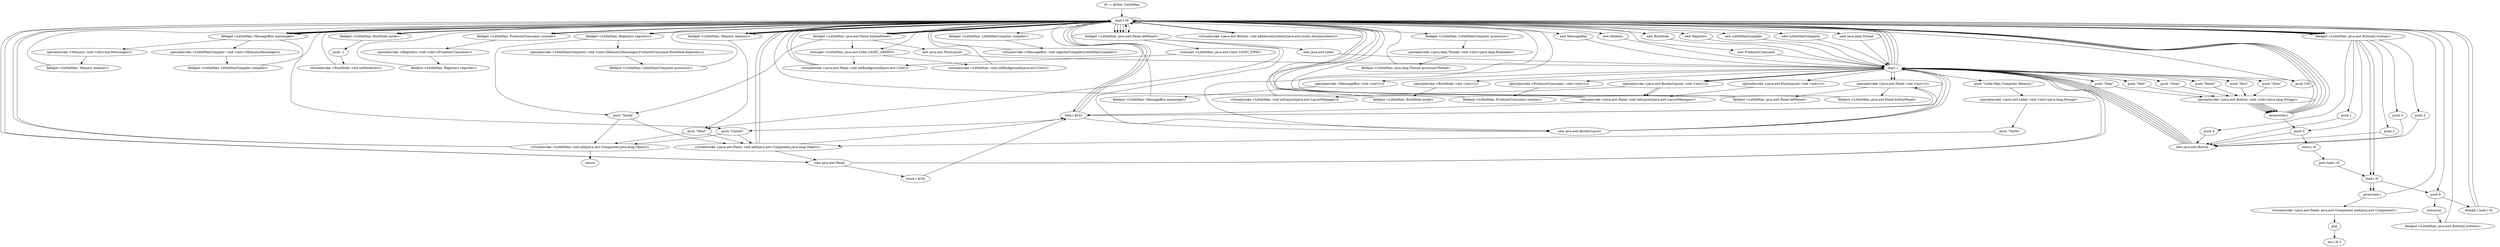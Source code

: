 digraph "" {
    "r0 := @this: LittleMan"
    "load.r r0"
    "r0 := @this: LittleMan"->"load.r r0";
    "new ProducerConsumer"
    "load.r r0"->"new ProducerConsumer";
    "dup1.r"
    "new ProducerConsumer"->"dup1.r";
    "specialinvoke <ProducerConsumer: void <init>()>"
    "dup1.r"->"specialinvoke <ProducerConsumer: void <init>()>";
    "fieldput <LittleMan: ProducerConsumer counter>"
    "specialinvoke <ProducerConsumer: void <init>()>"->"fieldput <LittleMan: ProducerConsumer counter>";
    "fieldput <LittleMan: ProducerConsumer counter>"->"load.r r0";
    "new MessageBox"
    "load.r r0"->"new MessageBox";
    "new MessageBox"->"dup1.r";
    "specialinvoke <MessageBox: void <init>()>"
    "dup1.r"->"specialinvoke <MessageBox: void <init>()>";
    "fieldput <LittleMan: MessageBox messenger>"
    "specialinvoke <MessageBox: void <init>()>"->"fieldput <LittleMan: MessageBox messenger>";
    "fieldput <LittleMan: MessageBox messenger>"->"load.r r0";
    "new Memory"
    "load.r r0"->"new Memory";
    "new Memory"->"dup1.r";
    "push 100"
    "dup1.r"->"push 100";
    "push 100"->"load.r r0";
    "fieldget <LittleMan: MessageBox messenger>"
    "load.r r0"->"fieldget <LittleMan: MessageBox messenger>";
    "specialinvoke <Memory: void <init>(int,Messenger)>"
    "fieldget <LittleMan: MessageBox messenger>"->"specialinvoke <Memory: void <init>(int,Messenger)>";
    "fieldput <LittleMan: Memory memory>"
    "specialinvoke <Memory: void <init>(int,Messenger)>"->"fieldput <LittleMan: Memory memory>";
    "fieldput <LittleMan: Memory memory>"->"load.r r0";
    "new RunMode"
    "load.r r0"->"new RunMode";
    "new RunMode"->"dup1.r";
    "specialinvoke <RunMode: void <init>()>"
    "dup1.r"->"specialinvoke <RunMode: void <init>()>";
    "fieldput <LittleMan: RunMode mode>"
    "specialinvoke <RunMode: void <init>()>"->"fieldput <LittleMan: RunMode mode>";
    "fieldput <LittleMan: RunMode mode>"->"load.r r0";
    "fieldget <LittleMan: RunMode mode>"
    "load.r r0"->"fieldget <LittleMan: RunMode mode>";
    "push -1"
    "fieldget <LittleMan: RunMode mode>"->"push -1";
    "virtualinvoke <RunMode: void setMode(int)>"
    "push -1"->"virtualinvoke <RunMode: void setMode(int)>";
    "virtualinvoke <RunMode: void setMode(int)>"->"load.r r0";
    "new Registers"
    "load.r r0"->"new Registers";
    "new Registers"->"dup1.r";
    "dup1.r"->"load.r r0";
    "fieldget <LittleMan: ProducerConsumer counter>"
    "load.r r0"->"fieldget <LittleMan: ProducerConsumer counter>";
    "specialinvoke <Registers: void <init>(ProducerConsumer)>"
    "fieldget <LittleMan: ProducerConsumer counter>"->"specialinvoke <Registers: void <init>(ProducerConsumer)>";
    "fieldput <LittleMan: Registers registers>"
    "specialinvoke <Registers: void <init>(ProducerConsumer)>"->"fieldput <LittleMan: Registers registers>";
    "fieldput <LittleMan: Registers registers>"->"load.r r0";
    "new LittleManCompiler"
    "load.r r0"->"new LittleManCompiler";
    "new LittleManCompiler"->"dup1.r";
    "dup1.r"->"load.r r0";
    "fieldget <LittleMan: Memory memory>"
    "load.r r0"->"fieldget <LittleMan: Memory memory>";
    "fieldget <LittleMan: Memory memory>"->"load.r r0";
    "load.r r0"->"fieldget <LittleMan: MessageBox messenger>";
    "specialinvoke <LittleManCompiler: void <init>(Memory,Messenger)>"
    "fieldget <LittleMan: MessageBox messenger>"->"specialinvoke <LittleManCompiler: void <init>(Memory,Messenger)>";
    "fieldput <LittleMan: LittleManCompiler compiler>"
    "specialinvoke <LittleManCompiler: void <init>(Memory,Messenger)>"->"fieldput <LittleMan: LittleManCompiler compiler>";
    "fieldput <LittleMan: LittleManCompiler compiler>"->"load.r r0";
    "load.r r0"->"fieldget <LittleMan: MessageBox messenger>";
    "fieldget <LittleMan: MessageBox messenger>"->"load.r r0";
    "fieldget <LittleMan: LittleManCompiler compiler>"
    "load.r r0"->"fieldget <LittleMan: LittleManCompiler compiler>";
    "virtualinvoke <MessageBox: void registerCompiler(LittleManCompiler)>"
    "fieldget <LittleMan: LittleManCompiler compiler>"->"virtualinvoke <MessageBox: void registerCompiler(LittleManCompiler)>";
    "virtualinvoke <MessageBox: void registerCompiler(LittleManCompiler)>"->"load.r r0";
    "new LittleManComputer"
    "load.r r0"->"new LittleManComputer";
    "new LittleManComputer"->"dup1.r";
    "dup1.r"->"load.r r0";
    "load.r r0"->"fieldget <LittleMan: Memory memory>";
    "fieldget <LittleMan: Memory memory>"->"load.r r0";
    "load.r r0"->"fieldget <LittleMan: MessageBox messenger>";
    "fieldget <LittleMan: MessageBox messenger>"->"load.r r0";
    "load.r r0"->"fieldget <LittleMan: ProducerConsumer counter>";
    "fieldget <LittleMan: ProducerConsumer counter>"->"load.r r0";
    "load.r r0"->"fieldget <LittleMan: RunMode mode>";
    "fieldget <LittleMan: RunMode mode>"->"load.r r0";
    "fieldget <LittleMan: Registers registers>"
    "load.r r0"->"fieldget <LittleMan: Registers registers>";
    "specialinvoke <LittleManComputer: void <init>(Memory,Messenger,ProducerConsumer,RunMode,Registers)>"
    "fieldget <LittleMan: Registers registers>"->"specialinvoke <LittleManComputer: void <init>(Memory,Messenger,ProducerConsumer,RunMode,Registers)>";
    "fieldput <LittleMan: LittleManComputer processor>"
    "specialinvoke <LittleManComputer: void <init>(Memory,Messenger,ProducerConsumer,RunMode,Registers)>"->"fieldput <LittleMan: LittleManComputer processor>";
    "fieldput <LittleMan: LittleManComputer processor>"->"load.r r0";
    "new java.lang.Thread"
    "load.r r0"->"new java.lang.Thread";
    "new java.lang.Thread"->"dup1.r";
    "dup1.r"->"load.r r0";
    "fieldget <LittleMan: LittleManComputer processor>"
    "load.r r0"->"fieldget <LittleMan: LittleManComputer processor>";
    "specialinvoke <java.lang.Thread: void <init>(java.lang.Runnable)>"
    "fieldget <LittleMan: LittleManComputer processor>"->"specialinvoke <java.lang.Thread: void <init>(java.lang.Runnable)>";
    "fieldput <LittleMan: java.lang.Thread processorThread>"
    "specialinvoke <java.lang.Thread: void <init>(java.lang.Runnable)>"->"fieldput <LittleMan: java.lang.Thread processorThread>";
    "fieldput <LittleMan: java.lang.Thread processorThread>"->"load.r r0";
    "new java.awt.Panel"
    "load.r r0"->"new java.awt.Panel";
    "new java.awt.Panel"->"dup1.r";
    "specialinvoke <java.awt.Panel: void <init>()>"
    "dup1.r"->"specialinvoke <java.awt.Panel: void <init>()>";
    "fieldput <LittleMan: java.awt.Panel leftPanel>"
    "specialinvoke <java.awt.Panel: void <init>()>"->"fieldput <LittleMan: java.awt.Panel leftPanel>";
    "fieldput <LittleMan: java.awt.Panel leftPanel>"->"load.r r0";
    "fieldget <LittleMan: java.awt.Panel leftPanel>"
    "load.r r0"->"fieldget <LittleMan: java.awt.Panel leftPanel>";
    "new java.awt.BorderLayout"
    "fieldget <LittleMan: java.awt.Panel leftPanel>"->"new java.awt.BorderLayout";
    "new java.awt.BorderLayout"->"dup1.r";
    "specialinvoke <java.awt.BorderLayout: void <init>()>"
    "dup1.r"->"specialinvoke <java.awt.BorderLayout: void <init>()>";
    "virtualinvoke <java.awt.Panel: void setLayout(java.awt.LayoutManager)>"
    "specialinvoke <java.awt.BorderLayout: void <init>()>"->"virtualinvoke <java.awt.Panel: void setLayout(java.awt.LayoutManager)>";
    "virtualinvoke <java.awt.Panel: void setLayout(java.awt.LayoutManager)>"->"load.r r0";
    "load.r r0"->"fieldget <LittleMan: java.awt.Panel leftPanel>";
    "staticget <LittleMan: java.awt.Color LIGHT_PINK>"
    "fieldget <LittleMan: java.awt.Panel leftPanel>"->"staticget <LittleMan: java.awt.Color LIGHT_PINK>";
    "virtualinvoke <java.awt.Panel: void setBackground(java.awt.Color)>"
    "staticget <LittleMan: java.awt.Color LIGHT_PINK>"->"virtualinvoke <java.awt.Panel: void setBackground(java.awt.Color)>";
    "virtualinvoke <java.awt.Panel: void setBackground(java.awt.Color)>"->"load.r r0";
    "load.r r0"->"fieldget <LittleMan: java.awt.Panel leftPanel>";
    "new java.awt.Label"
    "fieldget <LittleMan: java.awt.Panel leftPanel>"->"new java.awt.Label";
    "new java.awt.Label"->"dup1.r";
    "push \"Little Man Computer Memory:\""
    "dup1.r"->"push \"Little Man Computer Memory:\"";
    "specialinvoke <java.awt.Label: void <init>(java.lang.String)>"
    "push \"Little Man Computer Memory:\""->"specialinvoke <java.awt.Label: void <init>(java.lang.String)>";
    "push \"North\""
    "specialinvoke <java.awt.Label: void <init>(java.lang.String)>"->"push \"North\"";
    "virtualinvoke <java.awt.Panel: void add(java.awt.Component,java.lang.Object)>"
    "push \"North\""->"virtualinvoke <java.awt.Panel: void add(java.awt.Component,java.lang.Object)>";
    "virtualinvoke <java.awt.Panel: void add(java.awt.Component,java.lang.Object)>"->"load.r r0";
    "load.r r0"->"fieldget <LittleMan: java.awt.Panel leftPanel>";
    "fieldget <LittleMan: java.awt.Panel leftPanel>"->"load.r r0";
    "load.r r0"->"fieldget <LittleMan: Memory memory>";
    "push \"West\""
    "fieldget <LittleMan: Memory memory>"->"push \"West\"";
    "push \"West\""->"virtualinvoke <java.awt.Panel: void add(java.awt.Component,java.lang.Object)>";
    "virtualinvoke <java.awt.Panel: void add(java.awt.Component,java.lang.Object)>"->"new java.awt.Panel";
    "store.r $r32"
    "new java.awt.Panel"->"store.r $r32";
    "load.r $r32"
    "store.r $r32"->"load.r $r32";
    "load.r $r32"->"specialinvoke <java.awt.Panel: void <init>()>";
    "specialinvoke <java.awt.Panel: void <init>()>"->"load.r $r32";
    "load.r $r32"->"new java.awt.BorderLayout";
    "new java.awt.BorderLayout"->"dup1.r";
    "dup1.r"->"specialinvoke <java.awt.BorderLayout: void <init>()>";
    "specialinvoke <java.awt.BorderLayout: void <init>()>"->"virtualinvoke <java.awt.Panel: void setLayout(java.awt.LayoutManager)>";
    "virtualinvoke <java.awt.Panel: void setLayout(java.awt.LayoutManager)>"->"load.r $r32";
    "load.r $r32"->"load.r r0";
    "load.r r0"->"fieldget <LittleMan: MessageBox messenger>";
    "push \"Center\""
    "fieldget <LittleMan: MessageBox messenger>"->"push \"Center\"";
    "push \"Center\""->"virtualinvoke <java.awt.Panel: void add(java.awt.Component,java.lang.Object)>";
    "virtualinvoke <java.awt.Panel: void add(java.awt.Component,java.lang.Object)>"->"load.r $r32";
    "load.r $r32"->"load.r r0";
    "load.r r0"->"fieldget <LittleMan: Registers registers>";
    "push \"South\""
    "fieldget <LittleMan: Registers registers>"->"push \"South\"";
    "push \"South\""->"virtualinvoke <java.awt.Panel: void add(java.awt.Component,java.lang.Object)>";
    "virtualinvoke <java.awt.Panel: void add(java.awt.Component,java.lang.Object)>"->"load.r r0";
    "load.r r0"->"new java.awt.Panel";
    "new java.awt.Panel"->"dup1.r";
    "dup1.r"->"specialinvoke <java.awt.Panel: void <init>()>";
    "fieldput <LittleMan: java.awt.Panel buttonPanel>"
    "specialinvoke <java.awt.Panel: void <init>()>"->"fieldput <LittleMan: java.awt.Panel buttonPanel>";
    "fieldput <LittleMan: java.awt.Panel buttonPanel>"->"load.r r0";
    "fieldget <LittleMan: java.awt.Panel buttonPanel>"
    "load.r r0"->"fieldget <LittleMan: java.awt.Panel buttonPanel>";
    "new java.awt.FlowLayout"
    "fieldget <LittleMan: java.awt.Panel buttonPanel>"->"new java.awt.FlowLayout";
    "new java.awt.FlowLayout"->"dup1.r";
    "specialinvoke <java.awt.FlowLayout: void <init>()>"
    "dup1.r"->"specialinvoke <java.awt.FlowLayout: void <init>()>";
    "specialinvoke <java.awt.FlowLayout: void <init>()>"->"virtualinvoke <java.awt.Panel: void setLayout(java.awt.LayoutManager)>";
    "virtualinvoke <java.awt.Panel: void setLayout(java.awt.LayoutManager)>"->"load.r r0";
    "load.r r0"->"fieldget <LittleMan: java.awt.Panel buttonPanel>";
    "staticget <LittleMan: java.awt.Color LIGHT_GREEN>"
    "fieldget <LittleMan: java.awt.Panel buttonPanel>"->"staticget <LittleMan: java.awt.Color LIGHT_GREEN>";
    "staticget <LittleMan: java.awt.Color LIGHT_GREEN>"->"virtualinvoke <java.awt.Panel: void setBackground(java.awt.Color)>";
    "virtualinvoke <java.awt.Panel: void setBackground(java.awt.Color)>"->"load.r r0";
    "push 6"
    "load.r r0"->"push 6";
    "newarray"
    "push 6"->"newarray";
    "fieldput <LittleMan: java.awt.Button[] buttons>"
    "newarray"->"fieldput <LittleMan: java.awt.Button[] buttons>";
    "fieldput <LittleMan: java.awt.Button[] buttons>"->"load.r r0";
    "fieldget <LittleMan: java.awt.Button[] buttons>"
    "load.r r0"->"fieldget <LittleMan: java.awt.Button[] buttons>";
    "push 0"
    "fieldget <LittleMan: java.awt.Button[] buttons>"->"push 0";
    "new java.awt.Button"
    "push 0"->"new java.awt.Button";
    "new java.awt.Button"->"dup1.r";
    "push \"Clear\""
    "dup1.r"->"push \"Clear\"";
    "specialinvoke <java.awt.Button: void <init>(java.lang.String)>"
    "push \"Clear\""->"specialinvoke <java.awt.Button: void <init>(java.lang.String)>";
    "arraywrite.r"
    "specialinvoke <java.awt.Button: void <init>(java.lang.String)>"->"arraywrite.r";
    "arraywrite.r"->"load.r r0";
    "load.r r0"->"fieldget <LittleMan: java.awt.Button[] buttons>";
    "push 1"
    "fieldget <LittleMan: java.awt.Button[] buttons>"->"push 1";
    "push 1"->"new java.awt.Button";
    "new java.awt.Button"->"dup1.r";
    "push \"Reset\""
    "dup1.r"->"push \"Reset\"";
    "push \"Reset\""->"specialinvoke <java.awt.Button: void <init>(java.lang.String)>";
    "specialinvoke <java.awt.Button: void <init>(java.lang.String)>"->"arraywrite.r";
    "arraywrite.r"->"load.r r0";
    "load.r r0"->"fieldget <LittleMan: java.awt.Button[] buttons>";
    "push 2"
    "fieldget <LittleMan: java.awt.Button[] buttons>"->"push 2";
    "push 2"->"new java.awt.Button";
    "new java.awt.Button"->"dup1.r";
    "push \"Run\""
    "dup1.r"->"push \"Run\"";
    "push \"Run\""->"specialinvoke <java.awt.Button: void <init>(java.lang.String)>";
    "specialinvoke <java.awt.Button: void <init>(java.lang.String)>"->"arraywrite.r";
    "arraywrite.r"->"load.r r0";
    "load.r r0"->"fieldget <LittleMan: java.awt.Button[] buttons>";
    "push 3"
    "fieldget <LittleMan: java.awt.Button[] buttons>"->"push 3";
    "push 3"->"new java.awt.Button";
    "new java.awt.Button"->"dup1.r";
    "push \"Slow\""
    "dup1.r"->"push \"Slow\"";
    "push \"Slow\""->"specialinvoke <java.awt.Button: void <init>(java.lang.String)>";
    "specialinvoke <java.awt.Button: void <init>(java.lang.String)>"->"arraywrite.r";
    "arraywrite.r"->"load.r r0";
    "load.r r0"->"fieldget <LittleMan: java.awt.Button[] buttons>";
    "push 4"
    "fieldget <LittleMan: java.awt.Button[] buttons>"->"push 4";
    "push 4"->"new java.awt.Button";
    "new java.awt.Button"->"dup1.r";
    "push \"Step\""
    "dup1.r"->"push \"Step\"";
    "push \"Step\""->"specialinvoke <java.awt.Button: void <init>(java.lang.String)>";
    "specialinvoke <java.awt.Button: void <init>(java.lang.String)>"->"arraywrite.r";
    "arraywrite.r"->"load.r r0";
    "load.r r0"->"fieldget <LittleMan: java.awt.Button[] buttons>";
    "push 5"
    "fieldget <LittleMan: java.awt.Button[] buttons>"->"push 5";
    "push 5"->"new java.awt.Button";
    "new java.awt.Button"->"dup1.r";
    "push \"Halt\""
    "dup1.r"->"push \"Halt\"";
    "push \"Halt\""->"specialinvoke <java.awt.Button: void <init>(java.lang.String)>";
    "specialinvoke <java.awt.Button: void <init>(java.lang.String)>"->"arraywrite.r";
    "arraywrite.r"->"push 0";
    "store.i i0"
    "push 0"->"store.i i0";
    "goto load.i i0"
    "store.i i0"->"goto load.i i0";
    "load.i i0"
    "goto load.i i0"->"load.i i0";
    "load.i i0"->"push 6";
    "ifcmplt.i load.r r0"
    "push 6"->"ifcmplt.i load.r r0";
    "ifcmplt.i load.r r0"->"load.r r0";
    "load.r r0"->"new java.awt.BorderLayout";
    "new java.awt.BorderLayout"->"dup1.r";
    "dup1.r"->"specialinvoke <java.awt.BorderLayout: void <init>()>";
    "virtualinvoke <LittleMan: void setLayout(java.awt.LayoutManager)>"
    "specialinvoke <java.awt.BorderLayout: void <init>()>"->"virtualinvoke <LittleMan: void setLayout(java.awt.LayoutManager)>";
    "virtualinvoke <LittleMan: void setLayout(java.awt.LayoutManager)>"->"load.r r0";
    "load.r r0"->"staticget <LittleMan: java.awt.Color LIGHT_GREEN>";
    "virtualinvoke <LittleMan: void setBackground(java.awt.Color)>"
    "staticget <LittleMan: java.awt.Color LIGHT_GREEN>"->"virtualinvoke <LittleMan: void setBackground(java.awt.Color)>";
    "virtualinvoke <LittleMan: void setBackground(java.awt.Color)>"->"load.r r0";
    "load.r r0"->"load.r r0";
    "load.r r0"->"fieldget <LittleMan: java.awt.Panel leftPanel>";
    "fieldget <LittleMan: java.awt.Panel leftPanel>"->"push \"West\"";
    "virtualinvoke <LittleMan: void add(java.awt.Component,java.lang.Object)>"
    "push \"West\""->"virtualinvoke <LittleMan: void add(java.awt.Component,java.lang.Object)>";
    "virtualinvoke <LittleMan: void add(java.awt.Component,java.lang.Object)>"->"load.r r0";
    "load.r r0"->"load.r $r32";
    "load.r $r32"->"push \"Center\"";
    "push \"Center\""->"virtualinvoke <LittleMan: void add(java.awt.Component,java.lang.Object)>";
    "virtualinvoke <LittleMan: void add(java.awt.Component,java.lang.Object)>"->"load.r r0";
    "load.r r0"->"load.r r0";
    "load.r r0"->"fieldget <LittleMan: java.awt.Panel buttonPanel>";
    "fieldget <LittleMan: java.awt.Panel buttonPanel>"->"push \"South\"";
    "push \"South\""->"virtualinvoke <LittleMan: void add(java.awt.Component,java.lang.Object)>";
    "return"
    "virtualinvoke <LittleMan: void add(java.awt.Component,java.lang.Object)>"->"return";
    "ifcmplt.i load.r r0"->"load.r r0";
    "load.r r0"->"fieldget <LittleMan: java.awt.Button[] buttons>";
    "fieldget <LittleMan: java.awt.Button[] buttons>"->"load.i i0";
    "arrayread.r"
    "load.i i0"->"arrayread.r";
    "arrayread.r"->"load.r r0";
    "virtualinvoke <java.awt.Button: void addActionListener(java.awt.event.ActionListener)>"
    "load.r r0"->"virtualinvoke <java.awt.Button: void addActionListener(java.awt.event.ActionListener)>";
    "virtualinvoke <java.awt.Button: void addActionListener(java.awt.event.ActionListener)>"->"load.r r0";
    "load.r r0"->"fieldget <LittleMan: java.awt.Panel buttonPanel>";
    "fieldget <LittleMan: java.awt.Panel buttonPanel>"->"load.r r0";
    "load.r r0"->"fieldget <LittleMan: java.awt.Button[] buttons>";
    "fieldget <LittleMan: java.awt.Button[] buttons>"->"load.i i0";
    "load.i i0"->"arrayread.r";
    "virtualinvoke <java.awt.Panel: java.awt.Component add(java.awt.Component)>"
    "arrayread.r"->"virtualinvoke <java.awt.Panel: java.awt.Component add(java.awt.Component)>";
    "pop"
    "virtualinvoke <java.awt.Panel: java.awt.Component add(java.awt.Component)>"->"pop";
    "inc.i i0 1"
    "pop"->"inc.i i0 1";
}
